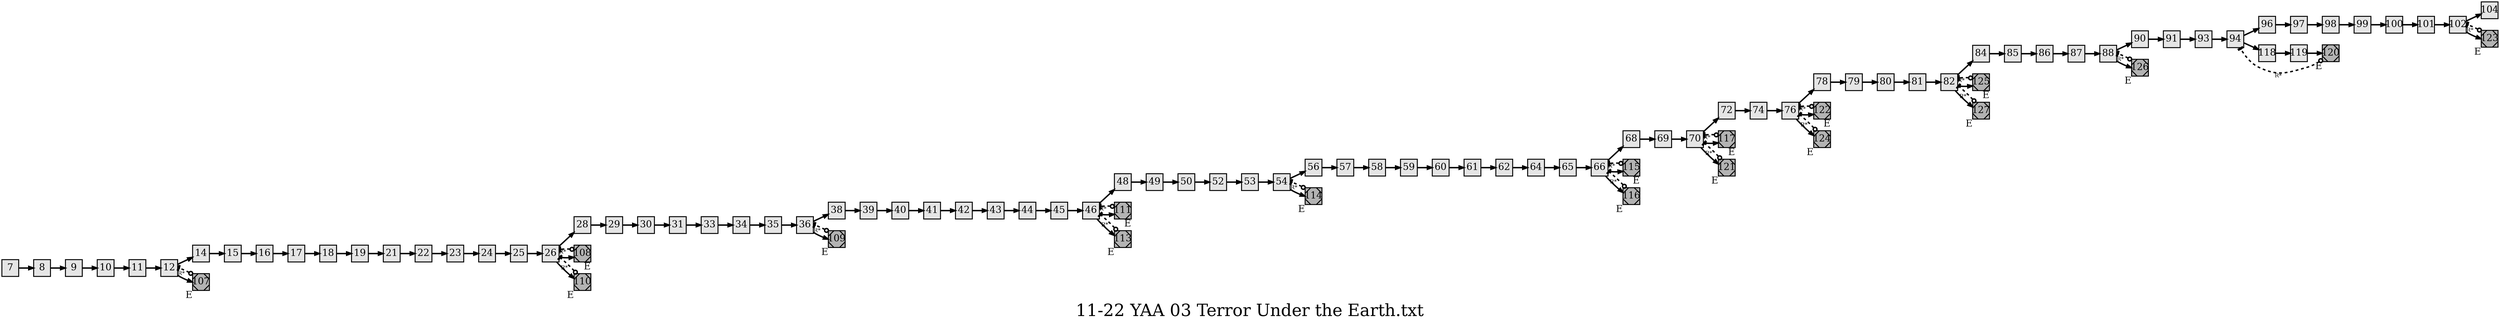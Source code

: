 digraph g{
  graph [ label="11-22 YAA 03 Terror Under the Earth.txt" rankdir=LR, ordering=out, fontsize=36, nodesep="0.35", ranksep="0.45"];
  node  [shape=rect, penwidth=2, fontsize=20, style=filled, fillcolor=grey90, margin="0,0", labelfloat=true, regular=true, fixedsize=true];
  edge  [labelfloat=true, penwidth=3, fontsize=12];

  7 -> 8;
  8 -> 9;
  9 -> 10;
  10 -> 11;
  11 -> 12;
  12 -> 14;
  12 -> 107;
  14 -> 15;
  15 -> 16;
  16 -> 17;
  17 -> 18;
  18 -> 19;
  19 -> 21;
  21 -> 22;
  22 -> 23;
  23 -> 24;
  24 -> 25;
  25 -> 26;
  26 -> 28;
  26 -> 108;
  26 -> 110;
  28 -> 29;
  29 -> 30;
  30 -> 31;
  31 -> 33;
  33 -> 34;
  34 -> 35;
  35 -> 36;
  36 -> 38;
  36 -> 109;
  38 -> 39;
  39 -> 40;
  40 -> 41;
  41 -> 42;
  42 -> 43;
  43 -> 44;
  44 -> 45;
  45 -> 46;
  46 -> 48;
  46 -> 111;
  46 -> 113;
  48 -> 49;
  49 -> 50;
  50 -> 52;
  52 -> 53;
  53 -> 54;
  54 -> 56;
  54 -> 114;
  56 -> 57;
  57 -> 58;
  58 -> 59;
  59 -> 60;
  60 -> 61;
  61 -> 62;
  62 -> 64;
  64 -> 65;
  65 -> 66;
  66 -> 68;
  66 -> 115;
  66 -> 116;
  68 -> 69;
  69 -> 70;
  70 -> 72;
  70 -> 117;
  70 -> 121;
  72 -> 74;
  74 -> 76;
  76 -> 78;
  76 -> 122;
  76 -> 124;
  78 -> 79;
  79 -> 80;
  80 -> 81;
  81 -> 82;
  82 -> 84;
  82 -> 125;
  82 -> 127;
  84 -> 85;
  85 -> 86;
  86 -> 87;
  87 -> 88;
  88 -> 90;
  88 -> 126;
  90 -> 91;
  91 -> 93;
  93 -> 94;
  94 -> 96;
  94 -> 118;
  96 -> 97;
  97 -> 98;
  98 -> 99;
  99 -> 100;
  100 -> 101;
  101 -> 102;
  102 -> 104;
  102 -> 123;
  107	[ xlabel="E", shape=Msquare, fontsize=20, fillcolor=grey70 ];
  107 -> 12	[ xlabel="R*", dir=both, arrowhead=tee, arrowtail=odot, style=dashed, constraint=false ];
  108	[ xlabel="E", shape=Msquare, fontsize=20, fillcolor=grey70 ];
  108 -> 26	[ xlabel="R*", dir=both, arrowhead=tee, arrowtail=odot, style=dashed, constraint=false ];
  109	[ xlabel="E", shape=Msquare, fontsize=20, fillcolor=grey70 ];
  109 -> 36	[ xlabel="R*", dir=both, arrowhead=tee, arrowtail=odot, style=dashed, constraint=false ];
  110	[ xlabel="E", shape=Msquare, fontsize=20, fillcolor=grey70 ];
  110 -> 26	[ xlabel="R*", dir=both, arrowhead=tee, arrowtail=odot, style=dashed, constraint=false ];
  111	[ xlabel="E", shape=Msquare, fontsize=20, fillcolor=grey70 ];
  111 -> 46	[ xlabel="R*", dir=both, arrowhead=tee, arrowtail=odot, style=dashed, constraint=false ];
  113	[ xlabel="E", shape=Msquare, fontsize=20, fillcolor=grey70 ];
  113 -> 46	[ xlabel="R*", dir=both, arrowhead=tee, arrowtail=odot, style=dashed, constraint=false ];
  114	[ xlabel="E", shape=Msquare, fontsize=20, fillcolor=grey70 ];
  114 -> 54	[ xlabel="R*", dir=both, arrowhead=tee, arrowtail=odot, style=dashed, constraint=false ];
  115	[ xlabel="E", shape=Msquare, fontsize=20, fillcolor=grey70 ];
  115 -> 66	[ xlabel="R*", dir=both, arrowhead=tee, arrowtail=odot, style=dashed, constraint=false ];
  116	[ xlabel="E", shape=Msquare, fontsize=20, fillcolor=grey70 ];
  116 -> 66	[ xlabel="R*", dir=both, arrowhead=tee, arrowtail=odot, style=dashed, constraint=false ];
  117	[ xlabel="E", shape=Msquare, fontsize=20, fillcolor=grey70 ];
  117 -> 70	[ xlabel="R*", dir=both, arrowhead=tee, arrowtail=odot, style=dashed, constraint=false ];
  118 -> 119;
  119 -> 120;
  120	[ xlabel="E", shape=Msquare, fontsize=20, fillcolor=grey70 ];
  120 -> 94	[ xlabel="R*", dir=both, arrowhead=tee, arrowtail=odot, style=dashed, constraint=false ];
  121	[ xlabel="E", shape=Msquare, fontsize=20, fillcolor=grey70 ];
  121 -> 70	[ xlabel="R*", dir=both, arrowhead=tee, arrowtail=odot, style=dashed, constraint=false ];
  122	[ xlabel="E", shape=Msquare, fontsize=20, fillcolor=grey70 ];
  122 -> 76	[ xlabel="R*", dir=both, arrowhead=tee, arrowtail=odot, style=dashed, constraint=false ];
  123	[ xlabel="E", shape=Msquare, fontsize=20, fillcolor=grey70 ];
  123 -> 102	[ xlabel="R*", dir=both, arrowhead=tee, arrowtail=odot, style=dashed, constraint=false ];
  124	[ xlabel="E", shape=Msquare, fontsize=20, fillcolor=grey70 ];
  124 -> 76	[ xlabel="R*", dir=both, arrowhead=tee, arrowtail=odot, style=dashed, constraint=false ];
  125	[ xlabel="E", shape=Msquare, fontsize=20, fillcolor=grey70 ];
  125 -> 82	[ xlabel="R*", dir=both, arrowhead=tee, arrowtail=odot, style=dashed, constraint=false ];
  126	[ xlabel="E", shape=Msquare, fontsize=20, fillcolor=grey70 ];
  126 -> 88	[ xlabel="R*", dir=both, arrowhead=tee, arrowtail=odot, style=dashed, constraint=false ];
  127	[ xlabel="E", shape=Msquare, fontsize=20, fillcolor=grey70 ];
  127 -> 82	[ xlabel="R*", dir=both, arrowhead=tee, arrowtail=odot, style=dashed, constraint=false ];
}

